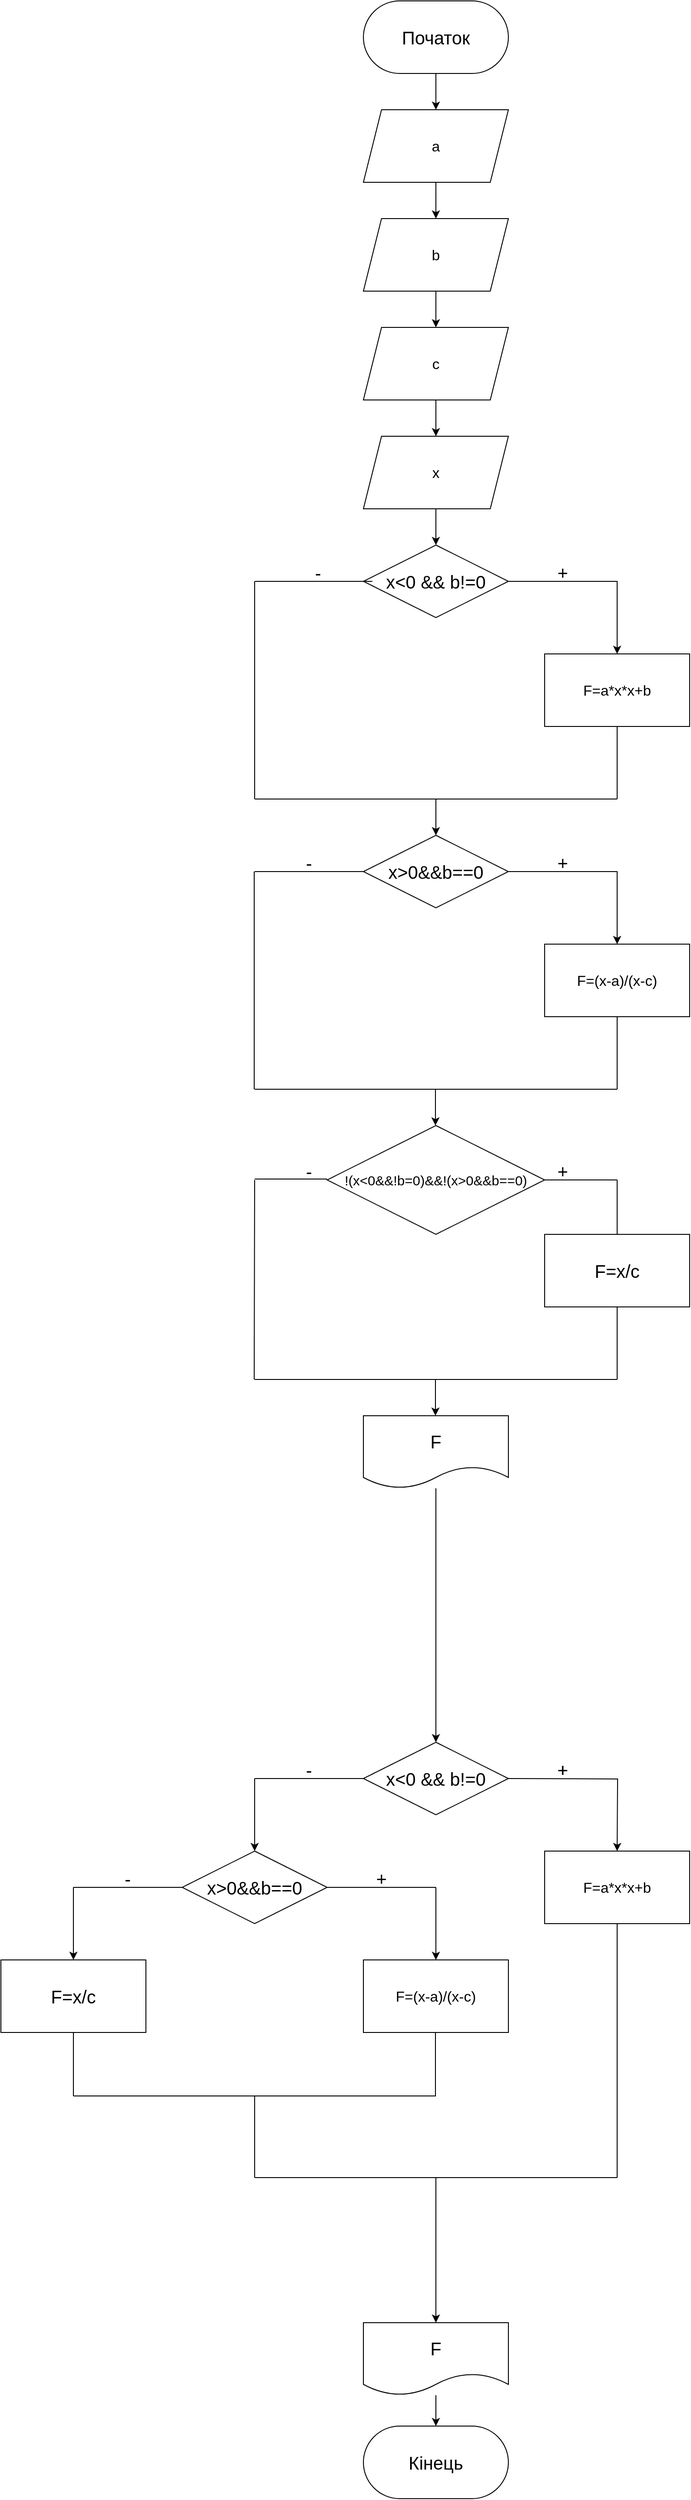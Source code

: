 <mxfile version="13.8.0" type="device"><diagram id="Vyx6QPUWpkuk-WnpQDff" name="Page-1"><mxGraphModel dx="2249" dy="1876" grid="1" gridSize="10" guides="1" tooltips="1" connect="1" arrows="1" fold="1" page="1" pageScale="1" pageWidth="827" pageHeight="1169" math="0" shadow="0"><root><mxCell id="0"/><mxCell id="1" parent="0"/><mxCell id="sisXh1ArcvwiNQzYtO9X-1" value="Кінець" style="rounded=1;whiteSpace=wrap;html=1;arcSize=50;fontSize=20;" parent="1" vertex="1"><mxGeometry x="240" y="1674" width="160" height="80" as="geometry"/></mxCell><mxCell id="sisXh1ArcvwiNQzYtO9X-19" value="" style="edgeStyle=orthogonalEdgeStyle;rounded=0;orthogonalLoop=1;jettySize=auto;html=1;fontFamily=Helvetica;fontSize=16;exitX=0.5;exitY=1;exitDx=0;exitDy=0;" parent="1" target="sisXh1ArcvwiNQzYtO9X-10" edge="1" source="sisXh1ArcvwiNQzYtO9X-16"><mxGeometry relative="1" as="geometry"><mxPoint x="320" y="-320" as="sourcePoint"/></mxGeometry></mxCell><mxCell id="sisXh1ArcvwiNQzYtO9X-21" value="" style="edgeStyle=orthogonalEdgeStyle;rounded=0;orthogonalLoop=1;jettySize=auto;html=1;fontFamily=Helvetica;fontSize=16;" parent="1" source="sisXh1ArcvwiNQzYtO9X-10" target="sisXh1ArcvwiNQzYtO9X-20" edge="1"><mxGeometry relative="1" as="geometry"/></mxCell><mxCell id="sisXh1ArcvwiNQzYtO9X-10" value="x&amp;lt;0 &amp;amp;&amp;amp; b!=0" style="rhombus;whiteSpace=wrap;html=1;fillColor=none;fontFamily=Helvetica;fontSize=20;" parent="1" vertex="1"><mxGeometry x="240" y="-400" width="160" height="80" as="geometry"/></mxCell><mxCell id="sisXh1ArcvwiNQzYtO9X-16" value="x" style="shape=parallelogram;perimeter=parallelogramPerimeter;whiteSpace=wrap;html=1;fixedSize=1;fillColor=none;fontFamily=Helvetica;fontSize=16;" parent="1" vertex="1"><mxGeometry x="240" y="-520" width="160" height="80" as="geometry"/></mxCell><mxCell id="sisXh1ArcvwiNQzYtO9X-20" value="F=a*x*x+b" style="whiteSpace=wrap;html=1;fontSize=16;fillColor=none;fontStyle=0" parent="1" vertex="1"><mxGeometry x="440" y="-280" width="160" height="80" as="geometry"/></mxCell><mxCell id="sisXh1ArcvwiNQzYtO9X-23" value="+" style="text;html=1;strokeColor=none;fillColor=none;align=center;verticalAlign=middle;whiteSpace=wrap;rounded=0;fontFamily=Helvetica;fontSize=20;" parent="1" vertex="1"><mxGeometry x="440" y="-380" width="40" height="20" as="geometry"/></mxCell><mxCell id="sisXh1ArcvwiNQzYtO9X-55" style="edgeStyle=orthogonalEdgeStyle;rounded=0;orthogonalLoop=1;jettySize=auto;html=1;entryX=0.5;entryY=0;entryDx=0;entryDy=0;fontFamily=Helvetica;fontSize=20;" parent="1" source="sisXh1ArcvwiNQzYtO9X-27" target="sisXh1ArcvwiNQzYtO9X-35" edge="1"><mxGeometry relative="1" as="geometry"/></mxCell><mxCell id="sisXh1ArcvwiNQzYtO9X-27" value="x&amp;gt;0&amp;amp;&amp;amp;b==0" style="rhombus;whiteSpace=wrap;html=1;fillColor=none;fontFamily=Helvetica;fontSize=20;" parent="1" vertex="1"><mxGeometry x="240" y="-80" width="160" height="80" as="geometry"/></mxCell><mxCell id="sisXh1ArcvwiNQzYtO9X-29" value="" style="endArrow=none;html=1;fontFamily=Helvetica;fontSize=20;entryX=0;entryY=0.5;entryDx=0;entryDy=0;" parent="1" edge="1"><mxGeometry width="50" height="50" relative="1" as="geometry"><mxPoint x="120" y="-360" as="sourcePoint"/><mxPoint x="250" y="-360" as="targetPoint"/></mxGeometry></mxCell><mxCell id="sisXh1ArcvwiNQzYtO9X-32" value="" style="endArrow=none;html=1;fontFamily=Helvetica;fontSize=20;" parent="1" edge="1"><mxGeometry width="50" height="50" relative="1" as="geometry"><mxPoint x="120" y="-120" as="sourcePoint"/><mxPoint x="520" y="-120" as="targetPoint"/></mxGeometry></mxCell><mxCell id="sisXh1ArcvwiNQzYtO9X-34" value="-" style="text;html=1;strokeColor=none;fillColor=none;align=center;verticalAlign=middle;whiteSpace=wrap;rounded=0;fontFamily=Helvetica;fontSize=20;" parent="1" vertex="1"><mxGeometry x="170" y="-380" width="40" height="20" as="geometry"/></mxCell><mxCell id="sisXh1ArcvwiNQzYtO9X-35" value="F=(x-a)/(x-c)" style="whiteSpace=wrap;html=1;fontSize=16;fillColor=none;" parent="1" vertex="1"><mxGeometry x="440" y="40" width="160" height="80" as="geometry"/></mxCell><mxCell id="sisXh1ArcvwiNQzYtO9X-37" value="" style="endArrow=none;html=1;fontFamily=Helvetica;fontSize=20;entryX=0;entryY=0.5;entryDx=0;entryDy=0;" parent="1" target="sisXh1ArcvwiNQzYtO9X-27" edge="1"><mxGeometry width="50" height="50" relative="1" as="geometry"><mxPoint x="120" y="-40" as="sourcePoint"/><mxPoint x="240" y="120" as="targetPoint"/><Array as="points"/></mxGeometry></mxCell><mxCell id="sisXh1ArcvwiNQzYtO9X-38" value="" style="endArrow=none;html=1;fontFamily=Helvetica;fontSize=20;" parent="1" edge="1"><mxGeometry width="50" height="50" relative="1" as="geometry"><mxPoint x="119.5" y="200" as="sourcePoint"/><mxPoint x="119.5" y="-40" as="targetPoint"/></mxGeometry></mxCell><mxCell id="sisXh1ArcvwiNQzYtO9X-39" value="" style="endArrow=none;html=1;fontFamily=Helvetica;fontSize=20;entryX=0.5;entryY=1;entryDx=0;entryDy=0;" parent="1" target="sisXh1ArcvwiNQzYtO9X-35" edge="1"><mxGeometry width="50" height="50" relative="1" as="geometry"><mxPoint x="520" y="200" as="sourcePoint"/><mxPoint x="550" y="290" as="targetPoint"/></mxGeometry></mxCell><mxCell id="sisXh1ArcvwiNQzYtO9X-40" value="" style="endArrow=none;html=1;fontFamily=Helvetica;fontSize=20;" parent="1" edge="1"><mxGeometry width="50" height="50" relative="1" as="geometry"><mxPoint x="120" y="200" as="sourcePoint"/><mxPoint x="520" y="200" as="targetPoint"/></mxGeometry></mxCell><mxCell id="sisXh1ArcvwiNQzYtO9X-41" value="" style="endArrow=classic;html=1;fontFamily=Helvetica;fontSize=20;" parent="1" edge="1"><mxGeometry width="50" height="50" relative="1" as="geometry"><mxPoint x="319.5" y="200" as="sourcePoint"/><mxPoint x="319.5" y="240" as="targetPoint"/></mxGeometry></mxCell><mxCell id="sisXh1ArcvwiNQzYtO9X-42" value="+" style="text;html=1;strokeColor=none;fillColor=none;align=center;verticalAlign=middle;whiteSpace=wrap;rounded=0;fontFamily=Helvetica;fontSize=20;" parent="1" vertex="1"><mxGeometry x="440" y="-60" width="40" height="20" as="geometry"/></mxCell><mxCell id="sisXh1ArcvwiNQzYtO9X-44" value="-" style="text;html=1;strokeColor=none;fillColor=none;align=center;verticalAlign=middle;whiteSpace=wrap;rounded=0;fontFamily=Helvetica;fontSize=20;" parent="1" vertex="1"><mxGeometry x="160" y="-60" width="40" height="20" as="geometry"/></mxCell><mxCell id="sisXh1ArcvwiNQzYtO9X-45" value="!(x&amp;lt;0&amp;amp;&amp;amp;!b=0)&amp;amp;&amp;amp;!(x&amp;gt;0&amp;amp;&amp;amp;b==0)" style="rhombus;whiteSpace=wrap;html=1;fillColor=none;fontFamily=Helvetica;fontSize=15;" parent="1" vertex="1"><mxGeometry x="200" y="240" width="240" height="120" as="geometry"/></mxCell><mxCell id="sisXh1ArcvwiNQzYtO9X-46" value="F=x/c" style="whiteSpace=wrap;html=1;fontSize=20;fillColor=none;" parent="1" vertex="1"><mxGeometry x="440" y="360" width="160" height="80" as="geometry"/></mxCell><mxCell id="sisXh1ArcvwiNQzYtO9X-49" value="" style="endArrow=none;html=1;fontFamily=Helvetica;fontSize=20;" parent="1" edge="1"><mxGeometry width="50" height="50" relative="1" as="geometry"><mxPoint x="119.5" y="520" as="sourcePoint"/><mxPoint x="120" y="300" as="targetPoint"/></mxGeometry></mxCell><mxCell id="sisXh1ArcvwiNQzYtO9X-51" value="" style="endArrow=none;html=1;fontFamily=Helvetica;fontSize=20;" parent="1" edge="1"><mxGeometry width="50" height="50" relative="1" as="geometry"><mxPoint x="120" y="520" as="sourcePoint"/><mxPoint x="520" y="520" as="targetPoint"/></mxGeometry></mxCell><mxCell id="sisXh1ArcvwiNQzYtO9X-52" value="" style="endArrow=classic;html=1;fontFamily=Helvetica;fontSize=20;" parent="1" edge="1"><mxGeometry width="50" height="50" relative="1" as="geometry"><mxPoint x="319.5" y="520" as="sourcePoint"/><mxPoint x="319.5" y="560" as="targetPoint"/></mxGeometry></mxCell><mxCell id="sisXh1ArcvwiNQzYtO9X-58" value="+" style="text;html=1;strokeColor=none;fillColor=none;align=center;verticalAlign=middle;whiteSpace=wrap;rounded=0;fontFamily=Helvetica;fontSize=20;" parent="1" vertex="1"><mxGeometry x="440" y="280" width="40" height="20" as="geometry"/></mxCell><mxCell id="sisXh1ArcvwiNQzYtO9X-59" value="-" style="text;html=1;strokeColor=none;fillColor=none;align=center;verticalAlign=middle;whiteSpace=wrap;rounded=0;fontFamily=Helvetica;fontSize=20;" parent="1" vertex="1"><mxGeometry x="160" y="280" width="40" height="20" as="geometry"/></mxCell><mxCell id="sisXh1ArcvwiNQzYtO9X-65" style="edgeStyle=orthogonalEdgeStyle;rounded=0;orthogonalLoop=1;jettySize=auto;html=1;entryX=0.5;entryY=0;entryDx=0;entryDy=0;fontFamily=Helvetica;fontSize=20;" parent="1" source="sisXh1ArcvwiNQzYtO9X-61" edge="1"><mxGeometry relative="1" as="geometry"><mxPoint x="320" y="920" as="targetPoint"/></mxGeometry></mxCell><mxCell id="sisXh1ArcvwiNQzYtO9X-61" value="F" style="shape=document;whiteSpace=wrap;html=1;boundedLbl=1;fillColor=none;fontFamily=Helvetica;fontSize=20;" parent="1" vertex="1"><mxGeometry x="240" y="560" width="160" height="80" as="geometry"/></mxCell><mxCell id="sisXh1ArcvwiNQzYtO9X-67" style="edgeStyle=orthogonalEdgeStyle;rounded=0;orthogonalLoop=1;jettySize=auto;html=1;entryX=0.5;entryY=0;entryDx=0;entryDy=0;fontFamily=Helvetica;fontSize=20;" parent="1" edge="1"><mxGeometry relative="1" as="geometry"><mxPoint x="400" y="960" as="sourcePoint"/><mxPoint x="520" y="1040" as="targetPoint"/></mxGeometry></mxCell><mxCell id="sisXh1ArcvwiNQzYtO9X-69" value="+" style="text;html=1;strokeColor=none;fillColor=none;align=center;verticalAlign=middle;whiteSpace=wrap;rounded=0;fontFamily=Helvetica;fontSize=20;" parent="1" vertex="1"><mxGeometry x="440" y="940" width="40" height="20" as="geometry"/></mxCell><mxCell id="sisXh1ArcvwiNQzYtO9X-70" value="-" style="text;html=1;strokeColor=none;fillColor=none;align=center;verticalAlign=middle;whiteSpace=wrap;rounded=0;fontFamily=Helvetica;fontSize=20;" parent="1" vertex="1"><mxGeometry x="160" y="940" width="40" height="20" as="geometry"/></mxCell><mxCell id="sisXh1ArcvwiNQzYtO9X-73" value="" style="endArrow=none;html=1;fontFamily=Helvetica;fontSize=20;" parent="1" edge="1"><mxGeometry width="50" height="50" relative="1" as="geometry"><mxPoint x="120" y="960" as="sourcePoint"/><mxPoint x="240" y="960" as="targetPoint"/></mxGeometry></mxCell><mxCell id="sisXh1ArcvwiNQzYtO9X-76" value="" style="endArrow=classic;html=1;fontFamily=Helvetica;fontSize=20;" parent="1" edge="1"><mxGeometry width="50" height="50" relative="1" as="geometry"><mxPoint x="120" y="960" as="sourcePoint"/><mxPoint x="120" y="1040" as="targetPoint"/></mxGeometry></mxCell><mxCell id="sisXh1ArcvwiNQzYtO9X-80" value="" style="endArrow=none;html=1;fontFamily=Helvetica;fontSize=20;exitX=1;exitY=0.5;exitDx=0;exitDy=0;" parent="1" edge="1"><mxGeometry width="50" height="50" relative="1" as="geometry"><mxPoint x="200" y="1080" as="sourcePoint"/><mxPoint x="320" y="1080" as="targetPoint"/></mxGeometry></mxCell><mxCell id="sisXh1ArcvwiNQzYtO9X-81" value="" style="endArrow=classic;html=1;fontFamily=Helvetica;fontSize=20;" parent="1" edge="1"><mxGeometry width="50" height="50" relative="1" as="geometry"><mxPoint x="320" y="1080" as="sourcePoint"/><mxPoint x="320" y="1160" as="targetPoint"/></mxGeometry></mxCell><mxCell id="sisXh1ArcvwiNQzYtO9X-83" value="+" style="text;html=1;strokeColor=none;fillColor=none;align=center;verticalAlign=middle;whiteSpace=wrap;rounded=0;fontFamily=Helvetica;fontSize=20;" parent="1" vertex="1"><mxGeometry x="440" y="940" width="40" height="20" as="geometry"/></mxCell><mxCell id="sisXh1ArcvwiNQzYtO9X-84" value="+" style="text;html=1;strokeColor=none;fillColor=none;align=center;verticalAlign=middle;whiteSpace=wrap;rounded=0;fontFamily=Helvetica;fontSize=20;" parent="1" vertex="1"><mxGeometry x="240" y="1060" width="40" height="20" as="geometry"/></mxCell><mxCell id="sisXh1ArcvwiNQzYtO9X-85" value="" style="endArrow=none;html=1;fontFamily=Helvetica;fontSize=20;entryX=0;entryY=0.5;entryDx=0;entryDy=0;" parent="1" edge="1"><mxGeometry width="50" height="50" relative="1" as="geometry"><mxPoint x="-80" y="1080" as="sourcePoint"/><mxPoint x="40" y="1080" as="targetPoint"/></mxGeometry></mxCell><mxCell id="sisXh1ArcvwiNQzYtO9X-87" value="" style="endArrow=classic;html=1;fontFamily=Helvetica;fontSize=20;entryX=0.5;entryY=0;entryDx=0;entryDy=0;" parent="1" edge="1"><mxGeometry width="50" height="50" relative="1" as="geometry"><mxPoint x="-80" y="1080" as="sourcePoint"/><mxPoint x="-80" y="1160" as="targetPoint"/></mxGeometry></mxCell><mxCell id="sisXh1ArcvwiNQzYtO9X-88" value="-" style="text;html=1;strokeColor=none;fillColor=none;align=center;verticalAlign=middle;whiteSpace=wrap;rounded=0;fontFamily=Helvetica;fontSize=20;" parent="1" vertex="1"><mxGeometry x="-40" y="1060" width="40" height="20" as="geometry"/></mxCell><mxCell id="sisXh1ArcvwiNQzYtO9X-92" value="" style="endArrow=classic;html=1;fontFamily=Helvetica;fontSize=20;entryX=0.5;entryY=0;entryDx=0;entryDy=0;" parent="1" target="sisXh1ArcvwiNQzYtO9X-96" edge="1"><mxGeometry width="50" height="50" relative="1" as="geometry"><mxPoint x="320" y="1400" as="sourcePoint"/><mxPoint x="320" y="1440" as="targetPoint"/></mxGeometry></mxCell><mxCell id="sisXh1ArcvwiNQzYtO9X-95" value="" style="endArrow=none;html=1;fontFamily=Helvetica;fontSize=20;entryX=0.5;entryY=1;entryDx=0;entryDy=0;" parent="1" edge="1"><mxGeometry width="50" height="50" relative="1" as="geometry"><mxPoint x="520" y="1400" as="sourcePoint"/><mxPoint x="520" y="1120" as="targetPoint"/></mxGeometry></mxCell><mxCell id="sisXh1ArcvwiNQzYtO9X-99" value="" style="edgeStyle=orthogonalEdgeStyle;rounded=0;orthogonalLoop=1;jettySize=auto;html=1;fontFamily=Helvetica;fontSize=20;" parent="1" source="sisXh1ArcvwiNQzYtO9X-96" target="sisXh1ArcvwiNQzYtO9X-1" edge="1"><mxGeometry relative="1" as="geometry"/></mxCell><mxCell id="sisXh1ArcvwiNQzYtO9X-96" value="F" style="shape=document;whiteSpace=wrap;html=1;boundedLbl=1;fillColor=none;fontFamily=Helvetica;fontSize=20;" parent="1" vertex="1"><mxGeometry x="240" y="1560" width="160" height="80" as="geometry"/></mxCell><mxCell id="YPhACxDRKq5jY1peajR6-4" value="" style="edgeStyle=orthogonalEdgeStyle;rounded=0;orthogonalLoop=1;jettySize=auto;html=1;" edge="1" parent="1" source="sisXh1ArcvwiNQzYtO9X-98" target="YPhACxDRKq5jY1peajR6-1"><mxGeometry relative="1" as="geometry"/></mxCell><mxCell id="sisXh1ArcvwiNQzYtO9X-98" value="Початок" style="rounded=1;whiteSpace=wrap;html=1;arcSize=50;fontSize=20;" parent="1" vertex="1"><mxGeometry x="240" y="-1000" width="160" height="80" as="geometry"/></mxCell><mxCell id="sisXh1ArcvwiNQzYtO9X-100" value="" style="endArrow=none;html=1;fontFamily=Helvetica;fontSize=20;entryX=0.5;entryY=1;entryDx=0;entryDy=0;" parent="1" edge="1"><mxGeometry width="50" height="50" relative="1" as="geometry"><mxPoint x="-80" y="1310" as="sourcePoint"/><mxPoint x="-80" y="1240" as="targetPoint"/></mxGeometry></mxCell><mxCell id="sisXh1ArcvwiNQzYtO9X-101" value="" style="endArrow=none;html=1;fontFamily=Helvetica;fontSize=20;entryX=0.5;entryY=1;entryDx=0;entryDy=0;" parent="1" edge="1"><mxGeometry width="50" height="50" relative="1" as="geometry"><mxPoint x="319.5" y="1310" as="sourcePoint"/><mxPoint x="319.5" y="1240" as="targetPoint"/></mxGeometry></mxCell><mxCell id="sisXh1ArcvwiNQzYtO9X-102" value="" style="endArrow=none;html=1;fontFamily=Helvetica;fontSize=20;" parent="1" edge="1"><mxGeometry width="50" height="50" relative="1" as="geometry"><mxPoint x="-80" y="1310" as="sourcePoint"/><mxPoint x="320" y="1310" as="targetPoint"/></mxGeometry></mxCell><mxCell id="sisXh1ArcvwiNQzYtO9X-103" value="" style="endArrow=none;html=1;fontFamily=Helvetica;fontSize=20;" parent="1" edge="1"><mxGeometry width="50" height="50" relative="1" as="geometry"><mxPoint x="120" y="1400" as="sourcePoint"/><mxPoint x="120" y="1310" as="targetPoint"/></mxGeometry></mxCell><mxCell id="sisXh1ArcvwiNQzYtO9X-104" value="" style="endArrow=none;html=1;fontFamily=Helvetica;fontSize=20;" parent="1" edge="1"><mxGeometry width="50" height="50" relative="1" as="geometry"><mxPoint x="120" y="1400" as="sourcePoint"/><mxPoint x="520" y="1400" as="targetPoint"/></mxGeometry></mxCell><mxCell id="YPhACxDRKq5jY1peajR6-5" value="" style="edgeStyle=orthogonalEdgeStyle;rounded=0;orthogonalLoop=1;jettySize=auto;html=1;" edge="1" parent="1" source="YPhACxDRKq5jY1peajR6-1" target="YPhACxDRKq5jY1peajR6-2"><mxGeometry relative="1" as="geometry"/></mxCell><mxCell id="YPhACxDRKq5jY1peajR6-1" value="a" style="shape=parallelogram;perimeter=parallelogramPerimeter;whiteSpace=wrap;html=1;fixedSize=1;fillColor=none;fontFamily=Helvetica;fontSize=16;" vertex="1" parent="1"><mxGeometry x="240" y="-880" width="160" height="80" as="geometry"/></mxCell><mxCell id="YPhACxDRKq5jY1peajR6-6" value="" style="edgeStyle=orthogonalEdgeStyle;rounded=0;orthogonalLoop=1;jettySize=auto;html=1;" edge="1" parent="1" source="YPhACxDRKq5jY1peajR6-2" target="YPhACxDRKq5jY1peajR6-3"><mxGeometry relative="1" as="geometry"/></mxCell><mxCell id="YPhACxDRKq5jY1peajR6-2" value="b" style="shape=parallelogram;perimeter=parallelogramPerimeter;whiteSpace=wrap;html=1;fixedSize=1;fillColor=none;fontFamily=Helvetica;fontSize=16;" vertex="1" parent="1"><mxGeometry x="240" y="-760" width="160" height="80" as="geometry"/></mxCell><mxCell id="YPhACxDRKq5jY1peajR6-7" value="" style="edgeStyle=orthogonalEdgeStyle;rounded=0;orthogonalLoop=1;jettySize=auto;html=1;" edge="1" parent="1" source="YPhACxDRKq5jY1peajR6-3" target="sisXh1ArcvwiNQzYtO9X-16"><mxGeometry relative="1" as="geometry"/></mxCell><mxCell id="YPhACxDRKq5jY1peajR6-3" value="c" style="shape=parallelogram;perimeter=parallelogramPerimeter;whiteSpace=wrap;html=1;fixedSize=1;fillColor=none;fontFamily=Helvetica;fontSize=16;" vertex="1" parent="1"><mxGeometry x="240" y="-640" width="160" height="80" as="geometry"/></mxCell><mxCell id="YPhACxDRKq5jY1peajR6-9" value="" style="endArrow=none;html=1;" edge="1" parent="1"><mxGeometry width="50" height="50" relative="1" as="geometry"><mxPoint x="120" y="-120" as="sourcePoint"/><mxPoint x="120" y="-360" as="targetPoint"/></mxGeometry></mxCell><mxCell id="YPhACxDRKq5jY1peajR6-10" value="" style="endArrow=none;html=1;" edge="1" parent="1"><mxGeometry width="50" height="50" relative="1" as="geometry"><mxPoint x="520" y="-120" as="sourcePoint"/><mxPoint x="520" y="-200" as="targetPoint"/></mxGeometry></mxCell><mxCell id="YPhACxDRKq5jY1peajR6-11" value="" style="endArrow=classic;html=1;entryX=0.5;entryY=0;entryDx=0;entryDy=0;" edge="1" parent="1" target="sisXh1ArcvwiNQzYtO9X-27"><mxGeometry width="50" height="50" relative="1" as="geometry"><mxPoint x="320" y="-120" as="sourcePoint"/><mxPoint x="370" y="-170" as="targetPoint"/></mxGeometry></mxCell><mxCell id="YPhACxDRKq5jY1peajR6-12" value="" style="endArrow=none;html=1;fontSize=20;" edge="1" parent="1"><mxGeometry width="50" height="50" relative="1" as="geometry"><mxPoint x="520" y="520" as="sourcePoint"/><mxPoint x="520" y="440" as="targetPoint"/></mxGeometry></mxCell><mxCell id="YPhACxDRKq5jY1peajR6-13" value="" style="endArrow=none;html=1;fontSize=20;" edge="1" parent="1"><mxGeometry width="50" height="50" relative="1" as="geometry"><mxPoint x="120" y="299" as="sourcePoint"/><mxPoint x="200" y="299" as="targetPoint"/></mxGeometry></mxCell><mxCell id="YPhACxDRKq5jY1peajR6-15" value="" style="endArrow=none;html=1;fontSize=15;" edge="1" parent="1"><mxGeometry width="50" height="50" relative="1" as="geometry"><mxPoint x="440" y="300" as="sourcePoint"/><mxPoint x="520" y="300" as="targetPoint"/></mxGeometry></mxCell><mxCell id="YPhACxDRKq5jY1peajR6-16" value="" style="endArrow=none;html=1;fontSize=15;exitX=0.5;exitY=0;exitDx=0;exitDy=0;" edge="1" parent="1" source="sisXh1ArcvwiNQzYtO9X-46"><mxGeometry width="50" height="50" relative="1" as="geometry"><mxPoint x="470" y="350" as="sourcePoint"/><mxPoint x="520" y="300" as="targetPoint"/></mxGeometry></mxCell><mxCell id="YPhACxDRKq5jY1peajR6-17" value="x&amp;lt;0 &amp;amp;&amp;amp; b!=0" style="rhombus;whiteSpace=wrap;html=1;fillColor=none;fontFamily=Helvetica;fontSize=20;" vertex="1" parent="1"><mxGeometry x="240" y="920" width="160" height="80" as="geometry"/></mxCell><mxCell id="YPhACxDRKq5jY1peajR6-18" value="F=a*x*x+b" style="whiteSpace=wrap;html=1;fontSize=16;fillColor=none;fontStyle=0" vertex="1" parent="1"><mxGeometry x="440" y="1040" width="160" height="80" as="geometry"/></mxCell><mxCell id="YPhACxDRKq5jY1peajR6-19" value="x&amp;gt;0&amp;amp;&amp;amp;b==0" style="rhombus;whiteSpace=wrap;html=1;fillColor=none;fontFamily=Helvetica;fontSize=20;" vertex="1" parent="1"><mxGeometry x="40" y="1040" width="160" height="80" as="geometry"/></mxCell><mxCell id="YPhACxDRKq5jY1peajR6-20" value="F=(x-a)/(x-c)" style="whiteSpace=wrap;html=1;fontSize=16;fillColor=none;" vertex="1" parent="1"><mxGeometry x="240" y="1160" width="160" height="80" as="geometry"/></mxCell><mxCell id="YPhACxDRKq5jY1peajR6-21" value="F=x/c" style="whiteSpace=wrap;html=1;fontSize=20;fillColor=none;" vertex="1" parent="1"><mxGeometry x="-160" y="1160" width="160" height="80" as="geometry"/></mxCell></root></mxGraphModel></diagram></mxfile>